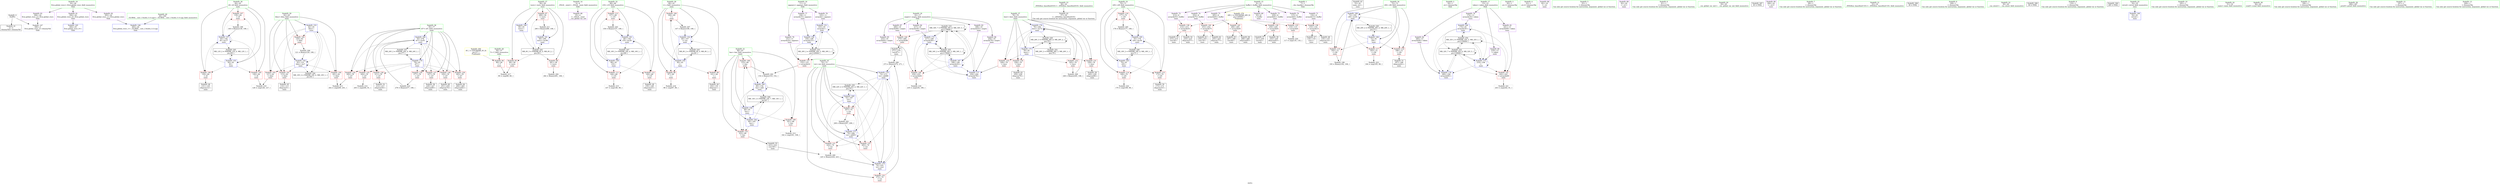 digraph "SVFG" {
	label="SVFG";

	Node0x55fd6af755c0 [shape=record,color=grey,label="{NodeID: 0\nNullPtr}"];
	Node0x55fd6af755c0 -> Node0x55fd6af9a5e0[style=solid];
	Node0x55fd6af755c0 -> Node0x55fd6afa1c40[style=solid];
	Node0x55fd6afa3710 [shape=record,color=blue,label="{NodeID: 180\n76\<--278\ni47\<--inc91\nmain\n}"];
	Node0x55fd6afa3710 -> Node0x55fd6afa0990[style=dashed];
	Node0x55fd6afa3710 -> Node0x55fd6afa0a60[style=dashed];
	Node0x55fd6afa3710 -> Node0x55fd6afa0b30[style=dashed];
	Node0x55fd6afa3710 -> Node0x55fd6afa0c00[style=dashed];
	Node0x55fd6afa3710 -> Node0x55fd6afa0cd0[style=dashed];
	Node0x55fd6afa3710 -> Node0x55fd6afa0da0[style=dashed];
	Node0x55fd6afa3710 -> Node0x55fd6afa0e70[style=dashed];
	Node0x55fd6afa3710 -> Node0x55fd6afa3710[style=dashed];
	Node0x55fd6afa3710 -> Node0x55fd6afb7b30[style=dashed];
	Node0x55fd6af9ac60 [shape=record,color=red,label="{NodeID: 97\n289\<--58\n\<--tests\nmain\n}"];
	Node0x55fd6af9ac60 -> Node0x55fd6afa6820[style=solid];
	Node0x55fd6af7a930 [shape=record,color=green,label="{NodeID: 14\n4\<--6\n_ZStL8__ioinit\<--_ZStL8__ioinit_field_insensitive\nGlob }"];
	Node0x55fd6af7a930 -> Node0x55fd6af9cbf0[style=solid];
	Node0x55fd6af9b7c0 [shape=record,color=red,label="{NodeID: 111\n146\<--68\n\<--i19\nmain\n}"];
	Node0x55fd6af9b7c0 -> Node0x55fd6afa6e20[style=solid];
	Node0x55fd6af760f0 [shape=record,color=green,label="{NodeID: 28\n60\<--61\ni\<--i_field_insensitive\nmain\n}"];
	Node0x55fd6af760f0 -> Node0x55fd6af9ad30[style=solid];
	Node0x55fd6af760f0 -> Node0x55fd6af9ae00[style=solid];
	Node0x55fd6af760f0 -> Node0x55fd6af9aed0[style=solid];
	Node0x55fd6af760f0 -> Node0x55fd6afa1eb0[style=solid];
	Node0x55fd6af760f0 -> Node0x55fd6afa2050[style=solid];
	Node0x55fd6afa63a0 [shape=record,color=grey,label="{NodeID: 208\n273 = Binary(272, 271, )\n}"];
	Node0x55fd6afa63a0 -> Node0x55fd6afa3640[style=solid];
	Node0x55fd6afa0a60 [shape=record,color=red,label="{NodeID: 125\n204\<--76\n\<--i47\nmain\n}"];
	Node0x55fd6afa0a60 -> Node0x55fd6afa6ca0[style=solid];
	Node0x55fd6af9a6b0 [shape=record,color=black,label="{NodeID: 42\n37\<--38\n\<--_ZNSt8ios_base4InitD1Ev\nCan only get source location for instruction, argument, global var or function.}"];
	Node0x55fd6afa78a0 [shape=record,color=grey,label="{NodeID: 222\n170 = cmp(169, 99, )\n}"];
	Node0x55fd6afa15c0 [shape=record,color=red,label="{NodeID: 139\n230\<--229\n\<--arrayidx61\nmain\n}"];
	Node0x55fd6afa15c0 -> Node0x55fd6af9c300[style=solid];
	Node0x55fd6afa15c0 -> Node0x55fd6af9c3d0[style=solid];
	Node0x55fd6af9c230 [shape=record,color=black,label="{NodeID: 56\n228\<--227\nidxprom60\<--\nmain\n}"];
	Node0x55fd6afa2120 [shape=record,color=blue,label="{NodeID: 153\n62\<--81\nblen\<--\nmain\n}"];
	Node0x55fd6afa2120 -> Node0x55fd6af9afa0[style=dashed];
	Node0x55fd6afa2120 -> Node0x55fd6af9b070[style=dashed];
	Node0x55fd6afa2120 -> Node0x55fd6af9b140[style=dashed];
	Node0x55fd6afa2120 -> Node0x55fd6af9b210[style=dashed];
	Node0x55fd6afa2120 -> Node0x55fd6afa21f0[style=dashed];
	Node0x55fd6afa2120 -> Node0x55fd6afb5830[style=dashed];
	Node0x55fd6af9cd90 [shape=record,color=purple,label="{NodeID: 70\n115\<--8\narrayidx6\<--buffer\nmain\n}"];
	Node0x55fd6af9cd90 -> Node0x55fd6afa1280[style=solid];
	Node0x55fd6afb7630 [shape=record,color=black,label="{NodeID: 250\nMR_22V_2 = PHI(MR_22V_4, MR_22V_1, )\npts\{75 \}\n}"];
	Node0x55fd6afb7630 -> Node0x55fd6afa2e20[style=dashed];
	Node0x55fd6afa2c80 [shape=record,color=blue,label="{NodeID: 167\n188\<--190\narrayidx43\<--\nmain\n}"];
	Node0x55fd6afa2c80 -> Node0x55fd6afa1690[style=dashed];
	Node0x55fd6afa2c80 -> Node0x55fd6afa2c80[style=dashed];
	Node0x55fd6afa2c80 -> Node0x55fd6afa3090[style=dashed];
	Node0x55fd6afa2c80 -> Node0x55fd6afa34a0[style=dashed];
	Node0x55fd6afa2c80 -> Node0x55fd6afb1d30[style=dashed];
	Node0x55fd6afa2c80 -> Node0x55fd6afb8f30[style=dashed];
	Node0x55fd6af9d8f0 [shape=record,color=purple,label="{NodeID: 84\n217\<--16\narrayidx58\<--mapto\nmain\n}"];
	Node0x55fd6af9d8f0 -> Node0x55fd6afa3090[style=solid];
	Node0x55fd6af754e0 [shape=record,color=green,label="{NodeID: 1\n7\<--1\n__dso_handle\<--dummyObj\nGlob }"];
	Node0x55fd6afbc250 [shape=record,color=yellow,style=double,label="{NodeID: 264\n4V_1 = ENCHI(MR_4V_0)\npts\{57 \}\nFun[main]}"];
	Node0x55fd6afbc250 -> Node0x55fd6af9e110[style=dashed];
	Node0x55fd6afa37e0 [shape=record,color=blue,label="{NodeID: 181\n58\<--290\ntests\<--inc96\nmain\n}"];
	Node0x55fd6afa37e0 -> Node0x55fd6afb4e30[style=dashed];
	Node0x55fd6af9ad30 [shape=record,color=red,label="{NodeID: 98\n97\<--60\n\<--i\nmain\n}"];
	Node0x55fd6af9ad30 -> Node0x55fd6afa6fa0[style=solid];
	Node0x55fd6af7aa00 [shape=record,color=green,label="{NodeID: 15\n8\<--10\nbuffer\<--buffer_field_insensitive\nGlob }"];
	Node0x55fd6af7aa00 -> Node0x55fd6af9ccc0[style=solid];
	Node0x55fd6af7aa00 -> Node0x55fd6af9cd90[style=solid];
	Node0x55fd6af7aa00 -> Node0x55fd6af9ce60[style=solid];
	Node0x55fd6af7aa00 -> Node0x55fd6af9cf30[style=solid];
	Node0x55fd6af7aa00 -> Node0x55fd6af9d000[style=solid];
	Node0x55fd6af7aa00 -> Node0x55fd6af9d0d0[style=solid];
	Node0x55fd6af7aa00 -> Node0x55fd6af9d1a0[style=solid];
	Node0x55fd6af9b890 [shape=record,color=red,label="{NodeID: 112\n149\<--68\n\<--i19\nmain\n}"];
	Node0x55fd6af9b890 -> Node0x55fd6af9bc80[style=solid];
	Node0x55fd6af7b3b0 [shape=record,color=green,label="{NodeID: 29\n62\<--63\nblen\<--blen_field_insensitive\nmain\n}"];
	Node0x55fd6af7b3b0 -> Node0x55fd6af9afa0[style=solid];
	Node0x55fd6af7b3b0 -> Node0x55fd6af9b070[style=solid];
	Node0x55fd6af7b3b0 -> Node0x55fd6af9b140[style=solid];
	Node0x55fd6af7b3b0 -> Node0x55fd6af9b210[style=solid];
	Node0x55fd6af7b3b0 -> Node0x55fd6afa2120[style=solid];
	Node0x55fd6af7b3b0 -> Node0x55fd6afa21f0[style=solid];
	Node0x55fd6afa6520 [shape=record,color=grey,label="{NodeID: 209\n246 = Binary(245, 108, )\n}"];
	Node0x55fd6afa6520 -> Node0x55fd6afa33d0[style=solid];
	Node0x55fd6afa0b30 [shape=record,color=red,label="{NodeID: 126\n211\<--76\n\<--i47\nmain\n}"];
	Node0x55fd6afa0b30 -> Node0x55fd6af9bef0[style=solid];
	Node0x55fd6af9a780 [shape=record,color=black,label="{NodeID: 43\n53\<--81\nmain_ret\<--\nmain\n}"];
	Node0x55fd6afa7a20 [shape=record,color=grey,label="{NodeID: 223\n184 = cmp(183, 99, )\n}"];
	Node0x55fd6afa1690 [shape=record,color=red,label="{NodeID: 140\n234\<--233\n\<--arrayidx64\nmain\n}"];
	Node0x55fd6afa1690 -> Node0x55fd6afa72a0[style=solid];
	Node0x55fd6af9c300 [shape=record,color=black,label="{NodeID: 57\n231\<--230\nconv62\<--\nmain\n}"];
	Node0x55fd6afa21f0 [shape=record,color=blue,label="{NodeID: 154\n62\<--121\nblen\<--inc7\nmain\n}"];
	Node0x55fd6afa21f0 -> Node0x55fd6af9afa0[style=dashed];
	Node0x55fd6afa21f0 -> Node0x55fd6af9b070[style=dashed];
	Node0x55fd6afa21f0 -> Node0x55fd6af9b140[style=dashed];
	Node0x55fd6afa21f0 -> Node0x55fd6af9b210[style=dashed];
	Node0x55fd6afa21f0 -> Node0x55fd6afa21f0[style=dashed];
	Node0x55fd6afa21f0 -> Node0x55fd6afb5830[style=dashed];
	Node0x55fd6af9ce60 [shape=record,color=purple,label="{NodeID: 71\n132\<--8\narrayidx13\<--buffer\nmain\n}"];
	Node0x55fd6af9ce60 -> Node0x55fd6afa1350[style=solid];
	Node0x55fd6afb7b30 [shape=record,color=black,label="{NodeID: 251\nMR_24V_2 = PHI(MR_24V_4, MR_24V_1, )\npts\{77 \}\n}"];
	Node0x55fd6afb7b30 -> Node0x55fd6afa2ef0[style=dashed];
	Node0x55fd6afa2d50 [shape=record,color=blue,label="{NodeID: 168\n72\<--193\ni38\<--inc45\nmain\n}"];
	Node0x55fd6afa2d50 -> Node0x55fd6afa03e0[style=dashed];
	Node0x55fd6afa2d50 -> Node0x55fd6afa04b0[style=dashed];
	Node0x55fd6afa2d50 -> Node0x55fd6afa0580[style=dashed];
	Node0x55fd6afa2d50 -> Node0x55fd6afa2d50[style=dashed];
	Node0x55fd6afa2d50 -> Node0x55fd6afb7130[style=dashed];
	Node0x55fd6af9d9c0 [shape=record,color=purple,label="{NodeID: 85\n233\<--16\narrayidx64\<--mapto\nmain\n}"];
	Node0x55fd6af9d9c0 -> Node0x55fd6afa1690[style=solid];
	Node0x55fd6af79540 [shape=record,color=green,label="{NodeID: 2\n18\<--1\n.str\<--dummyObj\nGlob }"];
	Node0x55fd6af9ae00 [shape=record,color=red,label="{NodeID: 99\n101\<--60\n\<--i\nmain\n}"];
	Node0x55fd6af9ae00 -> Node0x55fd6af9a850[style=solid];
	Node0x55fd6af7aad0 [shape=record,color=green,label="{NodeID: 16\n11\<--12\nappears\<--appears_field_insensitive\nGlob }"];
	Node0x55fd6af7aad0 -> Node0x55fd6af9d270[style=solid];
	Node0x55fd6af7aad0 -> Node0x55fd6af9d340[style=solid];
	Node0x55fd6af7aad0 -> Node0x55fd6af9d410[style=solid];
	Node0x55fd6af9b960 [shape=record,color=red,label="{NodeID: 113\n157\<--68\n\<--i19\nmain\n}"];
	Node0x55fd6af9b960 -> Node0x55fd6af9ee40[style=solid];
	Node0x55fd6af7b440 [shape=record,color=green,label="{NodeID: 30\n64\<--65\ni8\<--i8_field_insensitive\nmain\n}"];
	Node0x55fd6af7b440 -> Node0x55fd6af9b2e0[style=solid];
	Node0x55fd6af7b440 -> Node0x55fd6af9b3b0[style=solid];
	Node0x55fd6af7b440 -> Node0x55fd6af9b480[style=solid];
	Node0x55fd6af7b440 -> Node0x55fd6afa22c0[style=solid];
	Node0x55fd6af7b440 -> Node0x55fd6afa2460[style=solid];
	Node0x55fd6afa66a0 [shape=record,color=grey,label="{NodeID: 210\n278 = Binary(277, 108, )\n}"];
	Node0x55fd6afa66a0 -> Node0x55fd6afa3710[style=solid];
	Node0x55fd6afa0c00 [shape=record,color=red,label="{NodeID: 127\n227\<--76\n\<--i47\nmain\n}"];
	Node0x55fd6afa0c00 -> Node0x55fd6af9c230[style=solid];
	Node0x55fd6af9a850 [shape=record,color=black,label="{NodeID: 44\n102\<--101\nidxprom\<--\nmain\n}"];
	Node0x55fd6afa1760 [shape=record,color=red,label="{NodeID: 141\n242\<--241\n\<--arrayidx69\nmain\n}"];
	Node0x55fd6afa1760 -> Node0x55fd6afa7720[style=solid];
	Node0x55fd6af9c3d0 [shape=record,color=black,label="{NodeID: 58\n232\<--230\nidxprom63\<--\nmain\n}"];
	Node0x55fd6afa22c0 [shape=record,color=blue,label="{NodeID: 155\n64\<--81\ni8\<--\nmain\n}"];
	Node0x55fd6afa22c0 -> Node0x55fd6af9b2e0[style=dashed];
	Node0x55fd6afa22c0 -> Node0x55fd6af9b3b0[style=dashed];
	Node0x55fd6afa22c0 -> Node0x55fd6af9b480[style=dashed];
	Node0x55fd6afa22c0 -> Node0x55fd6afa2460[style=dashed];
	Node0x55fd6afa22c0 -> Node0x55fd6afb5d30[style=dashed];
	Node0x55fd6af9cf30 [shape=record,color=purple,label="{NodeID: 72\n213\<--8\narrayidx55\<--buffer\nmain\n}"];
	Node0x55fd6af9cf30 -> Node0x55fd6afa14f0[style=solid];
	Node0x55fd6afb8030 [shape=record,color=black,label="{NodeID: 252\nMR_26V_2 = PHI(MR_26V_3, MR_26V_1, )\npts\{79 \}\n}"];
	Node0x55fd6afb8030 -> Node0x55fd6afb0430[style=dashed];
	Node0x55fd6afa2e20 [shape=record,color=blue,label="{NodeID: 169\n74\<--197\ntot\<--\nmain\n}"];
	Node0x55fd6afa2e20 -> Node0x55fd6afa0650[style=dashed];
	Node0x55fd6afa2e20 -> Node0x55fd6afa0720[style=dashed];
	Node0x55fd6afa2e20 -> Node0x55fd6afa08c0[style=dashed];
	Node0x55fd6afa2e20 -> Node0x55fd6afa2fc0[style=dashed];
	Node0x55fd6afa2e20 -> Node0x55fd6afa3230[style=dashed];
	Node0x55fd6afa2e20 -> Node0x55fd6afb7630[style=dashed];
	Node0x55fd6af9da90 [shape=record,color=purple,label="{NodeID: 86\n256\<--16\narrayidx78\<--mapto\nmain\n}"];
	Node0x55fd6af9da90 -> Node0x55fd6afa34a0[style=solid];
	Node0x55fd6af7a810 [shape=record,color=green,label="{NodeID: 3\n20\<--1\n.str.1\<--dummyObj\nGlob }"];
	Node0x55fd6af9aed0 [shape=record,color=red,label="{NodeID: 100\n106\<--60\n\<--i\nmain\n}"];
	Node0x55fd6af9aed0 -> Node0x55fd6afa6220[style=solid];
	Node0x55fd6af75760 [shape=record,color=green,label="{NodeID: 17\n13\<--15\ntaken\<--taken_field_insensitive\nGlob }"];
	Node0x55fd6af75760 -> Node0x55fd6af9d4e0[style=solid];
	Node0x55fd6af75760 -> Node0x55fd6af9d5b0[style=solid];
	Node0x55fd6af75760 -> Node0x55fd6af9d680[style=solid];
	Node0x55fd6af75760 -> Node0x55fd6af9d750[style=solid];
	Node0x55fd6af9ba30 [shape=record,color=red,label="{NodeID: 114\n169\<--70\n\<--i29\nmain\n}"];
	Node0x55fd6af9ba30 -> Node0x55fd6afa78a0[style=solid];
	Node0x55fd6af7b510 [shape=record,color=green,label="{NodeID: 31\n66\<--67\nbas\<--bas_field_insensitive\nmain\n}"];
	Node0x55fd6af7b510 -> Node0x55fd6af9b550[style=solid];
	Node0x55fd6af7b510 -> Node0x55fd6af9b620[style=solid];
	Node0x55fd6af7b510 -> Node0x55fd6af9b6f0[style=solid];
	Node0x55fd6af7b510 -> Node0x55fd6afa2530[style=solid];
	Node0x55fd6af7b510 -> Node0x55fd6afa26d0[style=solid];
	Node0x55fd6af7b510 -> Node0x55fd6afa2870[style=solid];
	Node0x55fd6afa6820 [shape=record,color=grey,label="{NodeID: 211\n290 = Binary(289, 108, )\n}"];
	Node0x55fd6afa6820 -> Node0x55fd6afa37e0[style=solid];
	Node0x55fd6afa0cd0 [shape=record,color=red,label="{NodeID: 128\n250\<--76\n\<--i47\nmain\n}"];
	Node0x55fd6afa0cd0 -> Node0x55fd6af9c570[style=solid];
	Node0x55fd6af9a920 [shape=record,color=black,label="{NodeID: 45\n114\<--113\nidxprom5\<--\nmain\n}"];
	Node0x55fd6afa1830 [shape=record,color=red,label="{NodeID: 142\n253\<--252\n\<--arrayidx75\nmain\n}"];
	Node0x55fd6afa1830 -> Node0x55fd6af9c640[style=solid];
	Node0x55fd6afa1830 -> Node0x55fd6af9c710[style=solid];
	Node0x55fd6af9c4a0 [shape=record,color=black,label="{NodeID: 59\n240\<--239\nidxprom68\<--\nmain\n}"];
	Node0x55fd6afa2390 [shape=record,color=blue,label="{NodeID: 156\n136\<--108\narrayidx15\<--\nmain\n}"];
	Node0x55fd6afa2390 -> Node0x55fd6afa1420[style=dashed];
	Node0x55fd6afa2390 -> Node0x55fd6afa2390[style=dashed];
	Node0x55fd6afa2390 -> Node0x55fd6afb8530[style=dashed];
	Node0x55fd6af9d000 [shape=record,color=purple,label="{NodeID: 73\n229\<--8\narrayidx61\<--buffer\nmain\n}"];
	Node0x55fd6af9d000 -> Node0x55fd6afa15c0[style=solid];
	Node0x55fd6afb8530 [shape=record,color=black,label="{NodeID: 253\nMR_30V_2 = PHI(MR_30V_5, MR_30V_1, )\npts\{120000 \}\n}"];
	Node0x55fd6afb8530 -> Node0x55fd6afa1420[style=dashed];
	Node0x55fd6afb8530 -> Node0x55fd6afa1f80[style=dashed];
	Node0x55fd6afb8530 -> Node0x55fd6afa2390[style=dashed];
	Node0x55fd6afb8530 -> Node0x55fd6afb8530[style=dashed];
	Node0x55fd6afa2ef0 [shape=record,color=blue,label="{NodeID: 170\n76\<--81\ni47\<--\nmain\n}"];
	Node0x55fd6afa2ef0 -> Node0x55fd6afa0990[style=dashed];
	Node0x55fd6afa2ef0 -> Node0x55fd6afa0a60[style=dashed];
	Node0x55fd6afa2ef0 -> Node0x55fd6afa0b30[style=dashed];
	Node0x55fd6afa2ef0 -> Node0x55fd6afa0c00[style=dashed];
	Node0x55fd6afa2ef0 -> Node0x55fd6afa0cd0[style=dashed];
	Node0x55fd6afa2ef0 -> Node0x55fd6afa0da0[style=dashed];
	Node0x55fd6afa2ef0 -> Node0x55fd6afa0e70[style=dashed];
	Node0x55fd6afa2ef0 -> Node0x55fd6afa3710[style=dashed];
	Node0x55fd6afa2ef0 -> Node0x55fd6afb7b30[style=dashed];
	Node0x55fd6af9db60 [shape=record,color=purple,label="{NodeID: 87\n269\<--16\narrayidx86\<--mapto\nmain\n}"];
	Node0x55fd6af9db60 -> Node0x55fd6afa19d0[style=solid];
	Node0x55fd6af7a2b0 [shape=record,color=green,label="{NodeID: 4\n22\<--1\n.str.2\<--dummyObj\nGlob }"];
	Node0x55fd6af9afa0 [shape=record,color=red,label="{NodeID: 101\n113\<--62\n\<--blen\nmain\n}"];
	Node0x55fd6af9afa0 -> Node0x55fd6af9a920[style=solid];
	Node0x55fd6af75830 [shape=record,color=green,label="{NodeID: 18\n16\<--17\nmapto\<--mapto_field_insensitive\nGlob }"];
	Node0x55fd6af75830 -> Node0x55fd6af9d820[style=solid];
	Node0x55fd6af75830 -> Node0x55fd6af9d8f0[style=solid];
	Node0x55fd6af75830 -> Node0x55fd6af9d9c0[style=solid];
	Node0x55fd6af75830 -> Node0x55fd6af9da90[style=solid];
	Node0x55fd6af75830 -> Node0x55fd6af9db60[style=solid];
	Node0x55fd6af9e6c0 [shape=record,color=grey,label="{NodeID: 198\n193 = Binary(192, 108, )\n}"];
	Node0x55fd6af9e6c0 -> Node0x55fd6afa2d50[style=solid];
	Node0x55fd6af9bb00 [shape=record,color=red,label="{NodeID: 115\n172\<--70\n\<--i29\nmain\n}"];
	Node0x55fd6af9bb00 -> Node0x55fd6af9bd50[style=solid];
	Node0x55fd6af7b5e0 [shape=record,color=green,label="{NodeID: 32\n68\<--69\ni19\<--i19_field_insensitive\nmain\n}"];
	Node0x55fd6af7b5e0 -> Node0x55fd6af9b7c0[style=solid];
	Node0x55fd6af7b5e0 -> Node0x55fd6af9b890[style=solid];
	Node0x55fd6af7b5e0 -> Node0x55fd6af9b960[style=solid];
	Node0x55fd6af7b5e0 -> Node0x55fd6afa2600[style=solid];
	Node0x55fd6af7b5e0 -> Node0x55fd6afa27a0[style=solid];
	Node0x55fd6afa69a0 [shape=record,color=grey,label="{NodeID: 212\n162 = cmp(161, 108, )\n}"];
	Node0x55fd6afa0da0 [shape=record,color=red,label="{NodeID: 129\n263\<--76\n\<--i47\nmain\n}"];
	Node0x55fd6afa0da0 -> Node0x55fd6af9c8b0[style=solid];
	Node0x55fd6af9a9f0 [shape=record,color=black,label="{NodeID: 46\n131\<--130\nidxprom12\<--\nmain\n}"];
	Node0x55fd6afa1900 [shape=record,color=red,label="{NodeID: 143\n266\<--265\n\<--arrayidx83\nmain\n}"];
	Node0x55fd6afa1900 -> Node0x55fd6af9c980[style=solid];
	Node0x55fd6afa1900 -> Node0x55fd6af9ca50[style=solid];
	Node0x55fd6af9c570 [shape=record,color=black,label="{NodeID: 60\n251\<--250\nidxprom74\<--\nmain\n}"];
	Node0x55fd6afa2460 [shape=record,color=blue,label="{NodeID: 157\n64\<--140\ni8\<--inc17\nmain\n}"];
	Node0x55fd6afa2460 -> Node0x55fd6af9b2e0[style=dashed];
	Node0x55fd6afa2460 -> Node0x55fd6af9b3b0[style=dashed];
	Node0x55fd6afa2460 -> Node0x55fd6af9b480[style=dashed];
	Node0x55fd6afa2460 -> Node0x55fd6afa2460[style=dashed];
	Node0x55fd6afa2460 -> Node0x55fd6afb5d30[style=dashed];
	Node0x55fd6af9d0d0 [shape=record,color=purple,label="{NodeID: 74\n252\<--8\narrayidx75\<--buffer\nmain\n}"];
	Node0x55fd6af9d0d0 -> Node0x55fd6afa1830[style=solid];
	Node0x55fd6afb8a30 [shape=record,color=black,label="{NodeID: 254\nMR_32V_2 = PHI(MR_32V_5, MR_32V_1, )\npts\{150000 \}\n}"];
	Node0x55fd6afb8a30 -> Node0x55fd6afa1760[style=dashed];
	Node0x55fd6afb8a30 -> Node0x55fd6afa2a10[style=dashed];
	Node0x55fd6afb8a30 -> Node0x55fd6afa3160[style=dashed];
	Node0x55fd6afb8a30 -> Node0x55fd6afa3570[style=dashed];
	Node0x55fd6afb8a30 -> Node0x55fd6afb1830[style=dashed];
	Node0x55fd6afb8a30 -> Node0x55fd6afb8a30[style=dashed];
	Node0x55fd6afa2fc0 [shape=record,color=blue,label="{NodeID: 171\n74\<--208\ntot\<--add53\nmain\n}"];
	Node0x55fd6afa2fc0 -> Node0x55fd6afa0650[style=dashed];
	Node0x55fd6afa2fc0 -> Node0x55fd6afa0720[style=dashed];
	Node0x55fd6afa2fc0 -> Node0x55fd6afa08c0[style=dashed];
	Node0x55fd6afa2fc0 -> Node0x55fd6afa2fc0[style=dashed];
	Node0x55fd6afa2fc0 -> Node0x55fd6afa3230[style=dashed];
	Node0x55fd6afa2fc0 -> Node0x55fd6afb7630[style=dashed];
	Node0x55fd6af9dc30 [shape=record,color=purple,label="{NodeID: 88\n82\<--18\n\<--.str\nmain\n}"];
	Node0x55fd6af7a400 [shape=record,color=green,label="{NodeID: 5\n25\<--1\n\<--dummyObj\nCan only get source location for instruction, argument, global var or function.}"];
	Node0x55fd6af9b070 [shape=record,color=red,label="{NodeID: 102\n120\<--62\n\<--blen\nmain\n}"];
	Node0x55fd6af9b070 -> Node0x55fd6afa60a0[style=solid];
	Node0x55fd6af75900 [shape=record,color=green,label="{NodeID: 19\n24\<--28\nllvm.global_ctors\<--llvm.global_ctors_field_insensitive\nGlob }"];
	Node0x55fd6af75900 -> Node0x55fd6af9dea0[style=solid];
	Node0x55fd6af75900 -> Node0x55fd6af9df70[style=solid];
	Node0x55fd6af75900 -> Node0x55fd6af9e040[style=solid];
	Node0x55fd6af9e840 [shape=record,color=grey,label="{NodeID: 199\n140 = Binary(139, 108, )\n}"];
	Node0x55fd6af9e840 -> Node0x55fd6afa2460[style=solid];
	Node0x55fd6afa0310 [shape=record,color=red,label="{NodeID: 116\n177\<--70\n\<--i29\nmain\n}"];
	Node0x55fd6afa0310 -> Node0x55fd6af9f140[style=solid];
	Node0x55fd6af7b6b0 [shape=record,color=green,label="{NodeID: 33\n70\<--71\ni29\<--i29_field_insensitive\nmain\n}"];
	Node0x55fd6af7b6b0 -> Node0x55fd6af9ba30[style=solid];
	Node0x55fd6af7b6b0 -> Node0x55fd6af9bb00[style=solid];
	Node0x55fd6af7b6b0 -> Node0x55fd6afa0310[style=solid];
	Node0x55fd6af7b6b0 -> Node0x55fd6afa2940[style=solid];
	Node0x55fd6af7b6b0 -> Node0x55fd6afa2ae0[style=solid];
	Node0x55fd6afa6b20 [shape=record,color=grey,label="{NodeID: 213\n202 = cmp(200, 201, )\n}"];
	Node0x55fd6afa0e70 [shape=record,color=red,label="{NodeID: 130\n277\<--76\n\<--i47\nmain\n}"];
	Node0x55fd6afa0e70 -> Node0x55fd6afa66a0[style=solid];
	Node0x55fd6af9aac0 [shape=record,color=black,label="{NodeID: 47\n134\<--133\nconv\<--\nmain\n}"];
	Node0x55fd6afa19d0 [shape=record,color=red,label="{NodeID: 144\n270\<--269\n\<--arrayidx86\nmain\n}"];
	Node0x55fd6afa19d0 -> Node0x55fd6af9cb20[style=solid];
	Node0x55fd6af9c640 [shape=record,color=black,label="{NodeID: 61\n254\<--253\nconv76\<--\nmain\n}"];
	Node0x55fd6afa2530 [shape=record,color=blue,label="{NodeID: 158\n66\<--81\nbas\<--\nmain\n}"];
	Node0x55fd6afa2530 -> Node0x55fd6af9b550[style=dashed];
	Node0x55fd6afa2530 -> Node0x55fd6af9b620[style=dashed];
	Node0x55fd6afa2530 -> Node0x55fd6af9b6f0[style=dashed];
	Node0x55fd6afa2530 -> Node0x55fd6afa26d0[style=dashed];
	Node0x55fd6afa2530 -> Node0x55fd6afa2870[style=dashed];
	Node0x55fd6afa2530 -> Node0x55fd6afb6230[style=dashed];
	Node0x55fd6af9d1a0 [shape=record,color=purple,label="{NodeID: 75\n265\<--8\narrayidx83\<--buffer\nmain\n}"];
	Node0x55fd6af9d1a0 -> Node0x55fd6afa1900[style=solid];
	Node0x55fd6afb8f30 [shape=record,color=black,label="{NodeID: 255\nMR_34V_2 = PHI(MR_34V_5, MR_34V_1, )\npts\{170000 \}\n}"];
	Node0x55fd6afb8f30 -> Node0x55fd6afa1690[style=dashed];
	Node0x55fd6afb8f30 -> Node0x55fd6afa2c80[style=dashed];
	Node0x55fd6afb8f30 -> Node0x55fd6afa3090[style=dashed];
	Node0x55fd6afb8f30 -> Node0x55fd6afa34a0[style=dashed];
	Node0x55fd6afb8f30 -> Node0x55fd6afb1d30[style=dashed];
	Node0x55fd6afb8f30 -> Node0x55fd6afb8f30[style=dashed];
	Node0x55fd6afa3090 [shape=record,color=blue,label="{NodeID: 172\n217\<--108\narrayidx58\<--\nmain\n}"];
	Node0x55fd6afa3090 -> Node0x55fd6afa1690[style=dashed];
	Node0x55fd6afa3090 -> Node0x55fd6afa3090[style=dashed];
	Node0x55fd6afa3090 -> Node0x55fd6afa34a0[style=dashed];
	Node0x55fd6afa3090 -> Node0x55fd6afb1d30[style=dashed];
	Node0x55fd6afa3090 -> Node0x55fd6afb8f30[style=dashed];
	Node0x55fd6af9dd00 [shape=record,color=purple,label="{NodeID: 89\n92\<--20\n\<--.str.1\nmain\n}"];
	Node0x55fd6af7a490 [shape=record,color=green,label="{NodeID: 6\n81\<--1\n\<--dummyObj\nCan only get source location for instruction, argument, global var or function.}"];
	Node0x55fd6af9b140 [shape=record,color=red,label="{NodeID: 103\n127\<--62\n\<--blen\nmain\n}"];
	Node0x55fd6af9b140 -> Node0x55fd6afa7420[style=solid];
	Node0x55fd6af759d0 [shape=record,color=green,label="{NodeID: 20\n29\<--30\n__cxx_global_var_init\<--__cxx_global_var_init_field_insensitive\n}"];
	Node0x55fd6af9e9c0 [shape=record,color=grey,label="{NodeID: 200\n225 = Binary(224, 223, )\n}"];
	Node0x55fd6af9e9c0 -> Node0x55fd6afa3230[style=solid];
	Node0x55fd6afa03e0 [shape=record,color=red,label="{NodeID: 117\n183\<--72\n\<--i38\nmain\n}"];
	Node0x55fd6afa03e0 -> Node0x55fd6afa7a20[style=solid];
	Node0x55fd6af9a070 [shape=record,color=green,label="{NodeID: 34\n72\<--73\ni38\<--i38_field_insensitive\nmain\n}"];
	Node0x55fd6af9a070 -> Node0x55fd6afa03e0[style=solid];
	Node0x55fd6af9a070 -> Node0x55fd6afa04b0[style=solid];
	Node0x55fd6af9a070 -> Node0x55fd6afa0580[style=solid];
	Node0x55fd6af9a070 -> Node0x55fd6afa2bb0[style=solid];
	Node0x55fd6af9a070 -> Node0x55fd6afa2d50[style=solid];
	Node0x55fd6ad177b0 [shape=record,color=black,label="{NodeID: 297\n83 = PHI()\n}"];
	Node0x55fd6afa6ca0 [shape=record,color=grey,label="{NodeID: 214\n205 = cmp(204, 81, )\n}"];
	Node0x55fd6afa0f40 [shape=record,color=red,label="{NodeID: 131\n239\<--78\n\<--best\nmain\n}"];
	Node0x55fd6afa0f40 -> Node0x55fd6af9c4a0[style=solid];
	Node0x55fd6af9bbb0 [shape=record,color=black,label="{NodeID: 48\n135\<--133\nidxprom14\<--\nmain\n}"];
	Node0x55fd6afb0430 [shape=record,color=black,label="{NodeID: 228\nMR_26V_3 = PHI(MR_26V_8, MR_26V_2, )\npts\{79 \}\n}"];
	Node0x55fd6afb0430 -> Node0x55fd6afa3300[style=dashed];
	Node0x55fd6afb0430 -> Node0x55fd6afb0430[style=dashed];
	Node0x55fd6afb0430 -> Node0x55fd6afb8030[style=dashed];
	Node0x55fd6afa1aa0 [shape=record,color=blue,label="{NodeID: 145\n304\<--25\nllvm.global_ctors_0\<--\nGlob }"];
	Node0x55fd6af9c710 [shape=record,color=black,label="{NodeID: 62\n255\<--253\nidxprom77\<--\nmain\n}"];
	Node0x55fd6afb4e30 [shape=record,color=black,label="{NodeID: 242\nMR_6V_3 = PHI(MR_6V_4, MR_6V_2, )\npts\{59 \}\n}"];
	Node0x55fd6afb4e30 -> Node0x55fd6af9e1e0[style=dashed];
	Node0x55fd6afb4e30 -> Node0x55fd6af9ab90[style=dashed];
	Node0x55fd6afb4e30 -> Node0x55fd6af9ac60[style=dashed];
	Node0x55fd6afb4e30 -> Node0x55fd6afa37e0[style=dashed];
	Node0x55fd6afa2600 [shape=record,color=blue,label="{NodeID: 159\n68\<--81\ni19\<--\nmain\n}"];
	Node0x55fd6afa2600 -> Node0x55fd6af9b7c0[style=dashed];
	Node0x55fd6afa2600 -> Node0x55fd6af9b890[style=dashed];
	Node0x55fd6afa2600 -> Node0x55fd6af9b960[style=dashed];
	Node0x55fd6afa2600 -> Node0x55fd6afa27a0[style=dashed];
	Node0x55fd6afa2600 -> Node0x55fd6afb6730[style=dashed];
	Node0x55fd6af9d270 [shape=record,color=purple,label="{NodeID: 76\n103\<--11\narrayidx\<--appears\nmain\n}"];
	Node0x55fd6af9d270 -> Node0x55fd6afa1f80[style=solid];
	Node0x55fd6afa3160 [shape=record,color=blue,label="{NodeID: 173\n219\<--108\n\<--\nmain\n}"];
	Node0x55fd6afa3160 -> Node0x55fd6afa1760[style=dashed];
	Node0x55fd6afa3160 -> Node0x55fd6afa3160[style=dashed];
	Node0x55fd6afa3160 -> Node0x55fd6afa3570[style=dashed];
	Node0x55fd6afa3160 -> Node0x55fd6afb1830[style=dashed];
	Node0x55fd6afa3160 -> Node0x55fd6afb8a30[style=dashed];
	Node0x55fd6af9ddd0 [shape=record,color=purple,label="{NodeID: 90\n284\<--22\n\<--.str.2\nmain\n}"];
	Node0x55fd6af7a0a0 [shape=record,color=green,label="{NodeID: 7\n99\<--1\n\<--dummyObj\nCan only get source location for instruction, argument, global var or function.}"];
	Node0x55fd6af9b210 [shape=record,color=red,label="{NodeID: 104\n201\<--62\n\<--blen\nmain\n}"];
	Node0x55fd6af9b210 -> Node0x55fd6afa6b20[style=solid];
	Node0x55fd6af79670 [shape=record,color=green,label="{NodeID: 21\n33\<--34\n_ZNSt8ios_base4InitC1Ev\<--_ZNSt8ios_base4InitC1Ev_field_insensitive\n}"];
	Node0x55fd6af9eb40 [shape=record,color=grey,label="{NodeID: 201\n208 = Binary(207, 209, )\n}"];
	Node0x55fd6af9eb40 -> Node0x55fd6afa2fc0[style=solid];
	Node0x55fd6afa04b0 [shape=record,color=red,label="{NodeID: 118\n186\<--72\n\<--i38\nmain\n}"];
	Node0x55fd6afa04b0 -> Node0x55fd6af9be20[style=solid];
	Node0x55fd6af9a100 [shape=record,color=green,label="{NodeID: 35\n74\<--75\ntot\<--tot_field_insensitive\nmain\n}"];
	Node0x55fd6af9a100 -> Node0x55fd6afa0650[style=solid];
	Node0x55fd6af9a100 -> Node0x55fd6afa0720[style=solid];
	Node0x55fd6af9a100 -> Node0x55fd6afa07f0[style=solid];
	Node0x55fd6af9a100 -> Node0x55fd6afa08c0[style=solid];
	Node0x55fd6af9a100 -> Node0x55fd6afa2e20[style=solid];
	Node0x55fd6af9a100 -> Node0x55fd6afa2fc0[style=solid];
	Node0x55fd6af9a100 -> Node0x55fd6afa3230[style=solid];
	Node0x55fd6af9a100 -> Node0x55fd6afa3640[style=solid];
	Node0x55fd6afcb1e0 [shape=record,color=black,label="{NodeID: 298\n36 = PHI()\n}"];
	Node0x55fd6afa6e20 [shape=record,color=grey,label="{NodeID: 215\n147 = cmp(146, 99, )\n}"];
	Node0x55fd6afa1010 [shape=record,color=red,label="{NodeID: 132\n245\<--78\n\<--best\nmain\n}"];
	Node0x55fd6afa1010 -> Node0x55fd6afa6520[style=solid];
	Node0x55fd6af9bc80 [shape=record,color=black,label="{NodeID: 49\n150\<--149\nidxprom23\<--\nmain\n}"];
	Node0x55fd6afa1b70 [shape=record,color=blue,label="{NodeID: 146\n305\<--26\nllvm.global_ctors_1\<--_GLOBAL__sub_I_Onufry_0_0.cpp\nGlob }"];
	Node0x55fd6af9c7e0 [shape=record,color=black,label="{NodeID: 63\n259\<--258\nidxprom79\<--\nmain\n}"];
	Node0x55fd6afb5330 [shape=record,color=black,label="{NodeID: 243\nMR_8V_2 = PHI(MR_8V_4, MR_8V_1, )\npts\{61 \}\n}"];
	Node0x55fd6afb5330 -> Node0x55fd6afa1eb0[style=dashed];
	Node0x55fd6afa26d0 [shape=record,color=blue,label="{NodeID: 160\n66\<--154\nbas\<--add\nmain\n}"];
	Node0x55fd6afa26d0 -> Node0x55fd6af9b550[style=dashed];
	Node0x55fd6afa26d0 -> Node0x55fd6af9b620[style=dashed];
	Node0x55fd6afa26d0 -> Node0x55fd6af9b6f0[style=dashed];
	Node0x55fd6afa26d0 -> Node0x55fd6afa26d0[style=dashed];
	Node0x55fd6afa26d0 -> Node0x55fd6afa2870[style=dashed];
	Node0x55fd6afa26d0 -> Node0x55fd6afb6230[style=dashed];
	Node0x55fd6af9d340 [shape=record,color=purple,label="{NodeID: 77\n136\<--11\narrayidx15\<--appears\nmain\n}"];
	Node0x55fd6af9d340 -> Node0x55fd6afa2390[style=solid];
	Node0x55fd6afa3230 [shape=record,color=blue,label="{NodeID: 174\n74\<--225\ntot\<--mul\nmain\n}"];
	Node0x55fd6afa3230 -> Node0x55fd6afa07f0[style=dashed];
	Node0x55fd6afa3230 -> Node0x55fd6afa3640[style=dashed];
	Node0x55fd6af9dea0 [shape=record,color=purple,label="{NodeID: 91\n304\<--24\nllvm.global_ctors_0\<--llvm.global_ctors\nGlob }"];
	Node0x55fd6af9dea0 -> Node0x55fd6afa1aa0[style=solid];
	Node0x55fd6af7a130 [shape=record,color=green,label="{NodeID: 8\n108\<--1\n\<--dummyObj\nCan only get source location for instruction, argument, global var or function.}"];
	Node0x55fd6af9b2e0 [shape=record,color=red,label="{NodeID: 105\n126\<--64\n\<--i8\nmain\n}"];
	Node0x55fd6af9b2e0 -> Node0x55fd6afa7420[style=solid];
	Node0x55fd6af79740 [shape=record,color=green,label="{NodeID: 22\n39\<--40\n__cxa_atexit\<--__cxa_atexit_field_insensitive\n}"];
	Node0x55fd6af9ecc0 [shape=record,color=grey,label="{NodeID: 202\n154 = Binary(153, 152, )\n}"];
	Node0x55fd6af9ecc0 -> Node0x55fd6afa26d0[style=solid];
	Node0x55fd6afa0580 [shape=record,color=red,label="{NodeID: 119\n192\<--72\n\<--i38\nmain\n}"];
	Node0x55fd6afa0580 -> Node0x55fd6af9e6c0[style=solid];
	Node0x55fd6af9a1d0 [shape=record,color=green,label="{NodeID: 36\n76\<--77\ni47\<--i47_field_insensitive\nmain\n}"];
	Node0x55fd6af9a1d0 -> Node0x55fd6afa0990[style=solid];
	Node0x55fd6af9a1d0 -> Node0x55fd6afa0a60[style=solid];
	Node0x55fd6af9a1d0 -> Node0x55fd6afa0b30[style=solid];
	Node0x55fd6af9a1d0 -> Node0x55fd6afa0c00[style=solid];
	Node0x55fd6af9a1d0 -> Node0x55fd6afa0cd0[style=solid];
	Node0x55fd6af9a1d0 -> Node0x55fd6afa0da0[style=solid];
	Node0x55fd6af9a1d0 -> Node0x55fd6afa0e70[style=solid];
	Node0x55fd6af9a1d0 -> Node0x55fd6afa2ef0[style=solid];
	Node0x55fd6af9a1d0 -> Node0x55fd6afa3710[style=solid];
	Node0x55fd6afcb2e0 [shape=record,color=black,label="{NodeID: 299\n94 = PHI()\n}"];
	Node0x55fd6afa6fa0 [shape=record,color=grey,label="{NodeID: 216\n98 = cmp(97, 99, )\n}"];
	Node0x55fd6afa10e0 [shape=record,color=red,label="{NodeID: 133\n249\<--78\n\<--best\nmain\n}"];
	Node0x55fd6afa10e0 -> Node0x55fd6afa34a0[style=solid];
	Node0x55fd6af9bd50 [shape=record,color=black,label="{NodeID: 50\n173\<--172\nidxprom33\<--\nmain\n}"];
	Node0x55fd6afa1c40 [shape=record,color=blue, style = dotted,label="{NodeID: 147\n306\<--3\nllvm.global_ctors_2\<--dummyVal\nGlob }"];
	Node0x55fd6af9c8b0 [shape=record,color=black,label="{NodeID: 64\n264\<--263\nidxprom82\<--\nmain\n}"];
	Node0x55fd6afb5830 [shape=record,color=black,label="{NodeID: 244\nMR_10V_2 = PHI(MR_10V_4, MR_10V_1, )\npts\{63 \}\n}"];
	Node0x55fd6afb5830 -> Node0x55fd6afa2120[style=dashed];
	Node0x55fd6afa27a0 [shape=record,color=blue,label="{NodeID: 161\n68\<--158\ni19\<--inc26\nmain\n}"];
	Node0x55fd6afa27a0 -> Node0x55fd6af9b7c0[style=dashed];
	Node0x55fd6afa27a0 -> Node0x55fd6af9b890[style=dashed];
	Node0x55fd6afa27a0 -> Node0x55fd6af9b960[style=dashed];
	Node0x55fd6afa27a0 -> Node0x55fd6afa27a0[style=dashed];
	Node0x55fd6afa27a0 -> Node0x55fd6afb6730[style=dashed];
	Node0x55fd6af9d410 [shape=record,color=purple,label="{NodeID: 78\n151\<--11\narrayidx24\<--appears\nmain\n}"];
	Node0x55fd6af9d410 -> Node0x55fd6afa1420[style=solid];
	Node0x55fd6afa3300 [shape=record,color=blue,label="{NodeID: 175\n78\<--81\nbest\<--\nmain\n}"];
	Node0x55fd6afa3300 -> Node0x55fd6afa0f40[style=dashed];
	Node0x55fd6afa3300 -> Node0x55fd6afa1010[style=dashed];
	Node0x55fd6afa3300 -> Node0x55fd6afa10e0[style=dashed];
	Node0x55fd6afa3300 -> Node0x55fd6afa11b0[style=dashed];
	Node0x55fd6afa3300 -> Node0x55fd6afa33d0[style=dashed];
	Node0x55fd6afa3300 -> Node0x55fd6afb0430[style=dashed];
	Node0x55fd6af9df70 [shape=record,color=purple,label="{NodeID: 92\n305\<--24\nllvm.global_ctors_1\<--llvm.global_ctors\nGlob }"];
	Node0x55fd6af9df70 -> Node0x55fd6afa1b70[style=solid];
	Node0x55fd6af7a580 [shape=record,color=green,label="{NodeID: 9\n118\<--1\n\<--dummyObj\nCan only get source location for instruction, argument, global var or function.}"];
	Node0x55fd6af9b3b0 [shape=record,color=red,label="{NodeID: 106\n130\<--64\n\<--i8\nmain\n}"];
	Node0x55fd6af9b3b0 -> Node0x55fd6af9a9f0[style=solid];
	Node0x55fd6af79810 [shape=record,color=green,label="{NodeID: 23\n38\<--44\n_ZNSt8ios_base4InitD1Ev\<--_ZNSt8ios_base4InitD1Ev_field_insensitive\n}"];
	Node0x55fd6af79810 -> Node0x55fd6af9a6b0[style=solid];
	Node0x55fd6af9ee40 [shape=record,color=grey,label="{NodeID: 203\n158 = Binary(157, 108, )\n}"];
	Node0x55fd6af9ee40 -> Node0x55fd6afa27a0[style=solid];
	Node0x55fd6afa0650 [shape=record,color=red,label="{NodeID: 120\n207\<--74\n\<--tot\nmain\n}"];
	Node0x55fd6afa0650 -> Node0x55fd6af9eb40[style=solid];
	Node0x55fd6af9a2a0 [shape=record,color=green,label="{NodeID: 37\n78\<--79\nbest\<--best_field_insensitive\nmain\n}"];
	Node0x55fd6af9a2a0 -> Node0x55fd6afa0f40[style=solid];
	Node0x55fd6af9a2a0 -> Node0x55fd6afa1010[style=solid];
	Node0x55fd6af9a2a0 -> Node0x55fd6afa10e0[style=solid];
	Node0x55fd6af9a2a0 -> Node0x55fd6afa11b0[style=solid];
	Node0x55fd6af9a2a0 -> Node0x55fd6afa3300[style=solid];
	Node0x55fd6af9a2a0 -> Node0x55fd6afa33d0[style=solid];
	Node0x55fd6afcb3e0 [shape=record,color=black,label="{NodeID: 300\n285 = PHI()\n}"];
	Node0x55fd6afa7120 [shape=record,color=grey,label="{NodeID: 217\n90 = cmp(88, 89, )\n}"];
	Node0x55fd6afa11b0 [shape=record,color=red,label="{NodeID: 134\n258\<--78\n\<--best\nmain\n}"];
	Node0x55fd6afa11b0 -> Node0x55fd6af9c7e0[style=solid];
	Node0x55fd6af9be20 [shape=record,color=black,label="{NodeID: 51\n187\<--186\nidxprom42\<--\nmain\n}"];
	Node0x55fd6afa1d10 [shape=record,color=blue,label="{NodeID: 148\n54\<--81\nretval\<--\nmain\n}"];
	Node0x55fd6af9c980 [shape=record,color=black,label="{NodeID: 65\n267\<--266\nconv84\<--\nmain\n}"];
	Node0x55fd6afb5d30 [shape=record,color=black,label="{NodeID: 245\nMR_12V_2 = PHI(MR_12V_4, MR_12V_1, )\npts\{65 \}\n}"];
	Node0x55fd6afb5d30 -> Node0x55fd6afa22c0[style=dashed];
	Node0x55fd6afa2870 [shape=record,color=blue,label="{NodeID: 162\n66\<--165\nbas\<--\nmain\n}"];
	Node0x55fd6afa2870 -> Node0x55fd6af9b6f0[style=dashed];
	Node0x55fd6afa2870 -> Node0x55fd6afb6230[style=dashed];
	Node0x55fd6af9d4e0 [shape=record,color=purple,label="{NodeID: 79\n174\<--13\narrayidx34\<--taken\nmain\n}"];
	Node0x55fd6af9d4e0 -> Node0x55fd6afa2a10[style=solid];
	Node0x55fd6afa33d0 [shape=record,color=blue,label="{NodeID: 176\n78\<--246\nbest\<--inc72\nmain\n}"];
	Node0x55fd6afa33d0 -> Node0x55fd6afa0f40[style=dashed];
	Node0x55fd6afa33d0 -> Node0x55fd6afa1010[style=dashed];
	Node0x55fd6afa33d0 -> Node0x55fd6afa10e0[style=dashed];
	Node0x55fd6afa33d0 -> Node0x55fd6afa11b0[style=dashed];
	Node0x55fd6afa33d0 -> Node0x55fd6afa33d0[style=dashed];
	Node0x55fd6afa33d0 -> Node0x55fd6afb0430[style=dashed];
	Node0x55fd6af9e040 [shape=record,color=purple,label="{NodeID: 93\n306\<--24\nllvm.global_ctors_2\<--llvm.global_ctors\nGlob }"];
	Node0x55fd6af9e040 -> Node0x55fd6afa1c40[style=solid];
	Node0x55fd6af7a650 [shape=record,color=green,label="{NodeID: 10\n165\<--1\n\<--dummyObj\nCan only get source location for instruction, argument, global var or function.}"];
	Node0x55fd6af9b480 [shape=record,color=red,label="{NodeID: 107\n139\<--64\n\<--i8\nmain\n}"];
	Node0x55fd6af9b480 -> Node0x55fd6af9e840[style=solid];
	Node0x55fd6af798e0 [shape=record,color=green,label="{NodeID: 24\n51\<--52\nmain\<--main_field_insensitive\n}"];
	Node0x55fd6af9efc0 [shape=record,color=grey,label="{NodeID: 204\n282 = Binary(281, 108, )\n}"];
	Node0x55fd6afa0720 [shape=record,color=red,label="{NodeID: 121\n224\<--74\n\<--tot\nmain\n}"];
	Node0x55fd6afa0720 -> Node0x55fd6af9e9c0[style=solid];
	Node0x55fd6af9a370 [shape=record,color=green,label="{NodeID: 38\n84\<--85\nscanf\<--scanf_field_insensitive\n}"];
	Node0x55fd6afa72a0 [shape=record,color=grey,label="{NodeID: 218\n235 = cmp(234, 190, )\n}"];
	Node0x55fd6afa1280 [shape=record,color=red,label="{NodeID: 135\n116\<--115\n\<--arrayidx6\nmain\n}"];
	Node0x55fd6afa1280 -> Node0x55fd6afa75a0[style=solid];
	Node0x55fd6af9bef0 [shape=record,color=black,label="{NodeID: 52\n212\<--211\nidxprom54\<--\nmain\n}"];
	Node0x55fd6afb1830 [shape=record,color=black,label="{NodeID: 232\nMR_32V_7 = PHI(MR_32V_6, MR_32V_5, )\npts\{150000 \}\n}"];
	Node0x55fd6afb1830 -> Node0x55fd6afa1760[style=dashed];
	Node0x55fd6afb1830 -> Node0x55fd6afa3160[style=dashed];
	Node0x55fd6afb1830 -> Node0x55fd6afa3570[style=dashed];
	Node0x55fd6afb1830 -> Node0x55fd6afb1830[style=dashed];
	Node0x55fd6afb1830 -> Node0x55fd6afb8a30[style=dashed];
	Node0x55fd6afa1de0 [shape=record,color=blue,label="{NodeID: 149\n58\<--81\ntests\<--\nmain\n}"];
	Node0x55fd6afa1de0 -> Node0x55fd6afb4e30[style=dashed];
	Node0x55fd6af9ca50 [shape=record,color=black,label="{NodeID: 66\n268\<--266\nidxprom85\<--\nmain\n}"];
	Node0x55fd6afb6230 [shape=record,color=black,label="{NodeID: 246\nMR_14V_2 = PHI(MR_14V_7, MR_14V_1, )\npts\{67 \}\n}"];
	Node0x55fd6afb6230 -> Node0x55fd6afa2530[style=dashed];
	Node0x55fd6afa2940 [shape=record,color=blue,label="{NodeID: 163\n70\<--81\ni29\<--\nmain\n}"];
	Node0x55fd6afa2940 -> Node0x55fd6af9ba30[style=dashed];
	Node0x55fd6afa2940 -> Node0x55fd6af9bb00[style=dashed];
	Node0x55fd6afa2940 -> Node0x55fd6afa0310[style=dashed];
	Node0x55fd6afa2940 -> Node0x55fd6afa2ae0[style=dashed];
	Node0x55fd6afa2940 -> Node0x55fd6afb6c30[style=dashed];
	Node0x55fd6af9d5b0 [shape=record,color=purple,label="{NodeID: 80\n219\<--13\n\<--taken\nmain\n}"];
	Node0x55fd6af9d5b0 -> Node0x55fd6afa3160[style=solid];
	Node0x55fd6afa34a0 [shape=record,color=blue,label="{NodeID: 177\n256\<--249\narrayidx78\<--\nmain\n}"];
	Node0x55fd6afa34a0 -> Node0x55fd6afb1d30[style=dashed];
	Node0x55fd6af9e110 [shape=record,color=red,label="{NodeID: 94\n89\<--56\n\<--T\nmain\n}"];
	Node0x55fd6af9e110 -> Node0x55fd6afa7120[style=solid];
	Node0x55fd6af79da0 [shape=record,color=green,label="{NodeID: 11\n190\<--1\n\<--dummyObj\nCan only get source location for instruction, argument, global var or function.}"];
	Node0x55fd6af9b550 [shape=record,color=red,label="{NodeID: 108\n153\<--66\n\<--bas\nmain\n}"];
	Node0x55fd6af9b550 -> Node0x55fd6af9ecc0[style=solid];
	Node0x55fd6af75e80 [shape=record,color=green,label="{NodeID: 25\n54\<--55\nretval\<--retval_field_insensitive\nmain\n}"];
	Node0x55fd6af75e80 -> Node0x55fd6afa1d10[style=solid];
	Node0x55fd6af9f140 [shape=record,color=grey,label="{NodeID: 205\n178 = Binary(177, 108, )\n}"];
	Node0x55fd6af9f140 -> Node0x55fd6afa2ae0[style=solid];
	Node0x55fd6afa07f0 [shape=record,color=red,label="{NodeID: 122\n272\<--74\n\<--tot\nmain\n}"];
	Node0x55fd6afa07f0 -> Node0x55fd6afa63a0[style=solid];
	Node0x55fd6af9a440 [shape=record,color=green,label="{NodeID: 39\n286\<--287\nprintf\<--printf_field_insensitive\n}"];
	Node0x55fd6afa7420 [shape=record,color=grey,label="{NodeID: 219\n128 = cmp(126, 127, )\n}"];
	Node0x55fd6afa1350 [shape=record,color=red,label="{NodeID: 136\n133\<--132\n\<--arrayidx13\nmain\n}"];
	Node0x55fd6afa1350 -> Node0x55fd6af9aac0[style=solid];
	Node0x55fd6afa1350 -> Node0x55fd6af9bbb0[style=solid];
	Node0x55fd6af9bfc0 [shape=record,color=black,label="{NodeID: 53\n215\<--214\nconv56\<--\nmain\n}"];
	Node0x55fd6afb1d30 [shape=record,color=black,label="{NodeID: 233\nMR_34V_7 = PHI(MR_34V_6, MR_34V_5, )\npts\{170000 \}\n}"];
	Node0x55fd6afb1d30 -> Node0x55fd6afa1690[style=dashed];
	Node0x55fd6afb1d30 -> Node0x55fd6afa19d0[style=dashed];
	Node0x55fd6afb1d30 -> Node0x55fd6afa3090[style=dashed];
	Node0x55fd6afb1d30 -> Node0x55fd6afa34a0[style=dashed];
	Node0x55fd6afb1d30 -> Node0x55fd6afb1d30[style=dashed];
	Node0x55fd6afb1d30 -> Node0x55fd6afb8f30[style=dashed];
	Node0x55fd6afa1eb0 [shape=record,color=blue,label="{NodeID: 150\n60\<--81\ni\<--\nmain\n}"];
	Node0x55fd6afa1eb0 -> Node0x55fd6af9ad30[style=dashed];
	Node0x55fd6afa1eb0 -> Node0x55fd6af9ae00[style=dashed];
	Node0x55fd6afa1eb0 -> Node0x55fd6af9aed0[style=dashed];
	Node0x55fd6afa1eb0 -> Node0x55fd6afa2050[style=dashed];
	Node0x55fd6afa1eb0 -> Node0x55fd6afb5330[style=dashed];
	Node0x55fd6af9cb20 [shape=record,color=black,label="{NodeID: 67\n271\<--270\nconv87\<--\nmain\n}"];
	Node0x55fd6af9cb20 -> Node0x55fd6afa63a0[style=solid];
	Node0x55fd6afb6730 [shape=record,color=black,label="{NodeID: 247\nMR_16V_2 = PHI(MR_16V_4, MR_16V_1, )\npts\{69 \}\n}"];
	Node0x55fd6afb6730 -> Node0x55fd6afa2600[style=dashed];
	Node0x55fd6afa2a10 [shape=record,color=blue,label="{NodeID: 164\n174\<--81\narrayidx34\<--\nmain\n}"];
	Node0x55fd6afa2a10 -> Node0x55fd6afa1760[style=dashed];
	Node0x55fd6afa2a10 -> Node0x55fd6afa2a10[style=dashed];
	Node0x55fd6afa2a10 -> Node0x55fd6afa3160[style=dashed];
	Node0x55fd6afa2a10 -> Node0x55fd6afa3570[style=dashed];
	Node0x55fd6afa2a10 -> Node0x55fd6afb1830[style=dashed];
	Node0x55fd6afa2a10 -> Node0x55fd6afb8a30[style=dashed];
	Node0x55fd6af9d680 [shape=record,color=purple,label="{NodeID: 81\n241\<--13\narrayidx69\<--taken\nmain\n}"];
	Node0x55fd6af9d680 -> Node0x55fd6afa1760[style=solid];
	Node0x55fd6afa3570 [shape=record,color=blue,label="{NodeID: 178\n260\<--108\narrayidx80\<--\nmain\n}"];
	Node0x55fd6afa3570 -> Node0x55fd6afb1830[style=dashed];
	Node0x55fd6af9e1e0 [shape=record,color=red,label="{NodeID: 95\n88\<--58\n\<--tests\nmain\n}"];
	Node0x55fd6af9e1e0 -> Node0x55fd6afa7120[style=solid];
	Node0x55fd6af79e70 [shape=record,color=green,label="{NodeID: 12\n197\<--1\n\<--dummyObj\nCan only get source location for instruction, argument, global var or function.}"];
	Node0x55fd6af9b620 [shape=record,color=red,label="{NodeID: 109\n161\<--66\n\<--bas\nmain\n}"];
	Node0x55fd6af9b620 -> Node0x55fd6afa69a0[style=solid];
	Node0x55fd6af75f50 [shape=record,color=green,label="{NodeID: 26\n56\<--57\nT\<--T_field_insensitive\nmain\n}"];
	Node0x55fd6af75f50 -> Node0x55fd6af9e110[style=solid];
	Node0x55fd6afa60a0 [shape=record,color=grey,label="{NodeID: 206\n121 = Binary(120, 108, )\n}"];
	Node0x55fd6afa60a0 -> Node0x55fd6afa21f0[style=solid];
	Node0x55fd6afa08c0 [shape=record,color=red,label="{NodeID: 123\n283\<--74\n\<--tot\nmain\n}"];
	Node0x55fd6af9a510 [shape=record,color=green,label="{NodeID: 40\n26\<--300\n_GLOBAL__sub_I_Onufry_0_0.cpp\<--_GLOBAL__sub_I_Onufry_0_0.cpp_field_insensitive\n}"];
	Node0x55fd6af9a510 -> Node0x55fd6afa1b70[style=solid];
	Node0x55fd6afa75a0 [shape=record,color=grey,label="{NodeID: 220\n117 = cmp(116, 118, )\n}"];
	Node0x55fd6afa1420 [shape=record,color=red,label="{NodeID: 137\n152\<--151\n\<--arrayidx24\nmain\n}"];
	Node0x55fd6afa1420 -> Node0x55fd6af9ecc0[style=solid];
	Node0x55fd6af9c090 [shape=record,color=black,label="{NodeID: 54\n216\<--214\nidxprom57\<--\nmain\n}"];
	Node0x55fd6afa1f80 [shape=record,color=blue,label="{NodeID: 151\n103\<--81\narrayidx\<--\nmain\n}"];
	Node0x55fd6afa1f80 -> Node0x55fd6afa1420[style=dashed];
	Node0x55fd6afa1f80 -> Node0x55fd6afa1f80[style=dashed];
	Node0x55fd6afa1f80 -> Node0x55fd6afa2390[style=dashed];
	Node0x55fd6afa1f80 -> Node0x55fd6afb8530[style=dashed];
	Node0x55fd6af9cbf0 [shape=record,color=purple,label="{NodeID: 68\n35\<--4\n\<--_ZStL8__ioinit\n__cxx_global_var_init\n}"];
	Node0x55fd6afb6c30 [shape=record,color=black,label="{NodeID: 248\nMR_18V_2 = PHI(MR_18V_4, MR_18V_1, )\npts\{71 \}\n}"];
	Node0x55fd6afb6c30 -> Node0x55fd6afa2940[style=dashed];
	Node0x55fd6afa2ae0 [shape=record,color=blue,label="{NodeID: 165\n70\<--178\ni29\<--inc36\nmain\n}"];
	Node0x55fd6afa2ae0 -> Node0x55fd6af9ba30[style=dashed];
	Node0x55fd6afa2ae0 -> Node0x55fd6af9bb00[style=dashed];
	Node0x55fd6afa2ae0 -> Node0x55fd6afa0310[style=dashed];
	Node0x55fd6afa2ae0 -> Node0x55fd6afa2ae0[style=dashed];
	Node0x55fd6afa2ae0 -> Node0x55fd6afb6c30[style=dashed];
	Node0x55fd6af9d750 [shape=record,color=purple,label="{NodeID: 82\n260\<--13\narrayidx80\<--taken\nmain\n}"];
	Node0x55fd6af9d750 -> Node0x55fd6afa3570[style=solid];
	Node0x55fd6afa3640 [shape=record,color=blue,label="{NodeID: 179\n74\<--273\ntot\<--add88\nmain\n}"];
	Node0x55fd6afa3640 -> Node0x55fd6afa0650[style=dashed];
	Node0x55fd6afa3640 -> Node0x55fd6afa0720[style=dashed];
	Node0x55fd6afa3640 -> Node0x55fd6afa08c0[style=dashed];
	Node0x55fd6afa3640 -> Node0x55fd6afa2fc0[style=dashed];
	Node0x55fd6afa3640 -> Node0x55fd6afa3230[style=dashed];
	Node0x55fd6afa3640 -> Node0x55fd6afb7630[style=dashed];
	Node0x55fd6af9ab90 [shape=record,color=red,label="{NodeID: 96\n281\<--58\n\<--tests\nmain\n}"];
	Node0x55fd6af9ab90 -> Node0x55fd6af9efc0[style=solid];
	Node0x55fd6af79f40 [shape=record,color=green,label="{NodeID: 13\n209\<--1\n\<--dummyObj\nCan only get source location for instruction, argument, global var or function.}"];
	Node0x55fd6afbccd0 [shape=record,color=yellow,style=double,label="{NodeID: 276\n28V_1 = ENCHI(MR_28V_0)\npts\{100000 \}\nFun[main]}"];
	Node0x55fd6afbccd0 -> Node0x55fd6afa1280[style=dashed];
	Node0x55fd6afbccd0 -> Node0x55fd6afa1350[style=dashed];
	Node0x55fd6afbccd0 -> Node0x55fd6afa14f0[style=dashed];
	Node0x55fd6afbccd0 -> Node0x55fd6afa15c0[style=dashed];
	Node0x55fd6afbccd0 -> Node0x55fd6afa1830[style=dashed];
	Node0x55fd6afbccd0 -> Node0x55fd6afa1900[style=dashed];
	Node0x55fd6af9b6f0 [shape=record,color=red,label="{NodeID: 110\n222\<--66\n\<--bas\nmain\n}"];
	Node0x55fd6af9b6f0 -> Node0x55fd6af9c160[style=solid];
	Node0x55fd6af76020 [shape=record,color=green,label="{NodeID: 27\n58\<--59\ntests\<--tests_field_insensitive\nmain\n}"];
	Node0x55fd6af76020 -> Node0x55fd6af9e1e0[style=solid];
	Node0x55fd6af76020 -> Node0x55fd6af9ab90[style=solid];
	Node0x55fd6af76020 -> Node0x55fd6af9ac60[style=solid];
	Node0x55fd6af76020 -> Node0x55fd6afa1de0[style=solid];
	Node0x55fd6af76020 -> Node0x55fd6afa37e0[style=solid];
	Node0x55fd6afa6220 [shape=record,color=grey,label="{NodeID: 207\n107 = Binary(106, 108, )\n}"];
	Node0x55fd6afa6220 -> Node0x55fd6afa2050[style=solid];
	Node0x55fd6afa0990 [shape=record,color=red,label="{NodeID: 124\n200\<--76\n\<--i47\nmain\n}"];
	Node0x55fd6afa0990 -> Node0x55fd6afa6b20[style=solid];
	Node0x55fd6af9a5e0 [shape=record,color=black,label="{NodeID: 41\n2\<--3\ndummyVal\<--dummyVal\n}"];
	Node0x55fd6afa7720 [shape=record,color=grey,label="{NodeID: 221\n243 = cmp(242, 81, )\n}"];
	Node0x55fd6afa14f0 [shape=record,color=red,label="{NodeID: 138\n214\<--213\n\<--arrayidx55\nmain\n}"];
	Node0x55fd6afa14f0 -> Node0x55fd6af9bfc0[style=solid];
	Node0x55fd6afa14f0 -> Node0x55fd6af9c090[style=solid];
	Node0x55fd6af9c160 [shape=record,color=black,label="{NodeID: 55\n223\<--222\nconv59\<--\nmain\n}"];
	Node0x55fd6af9c160 -> Node0x55fd6af9e9c0[style=solid];
	Node0x55fd6afa2050 [shape=record,color=blue,label="{NodeID: 152\n60\<--107\ni\<--inc\nmain\n}"];
	Node0x55fd6afa2050 -> Node0x55fd6af9ad30[style=dashed];
	Node0x55fd6afa2050 -> Node0x55fd6af9ae00[style=dashed];
	Node0x55fd6afa2050 -> Node0x55fd6af9aed0[style=dashed];
	Node0x55fd6afa2050 -> Node0x55fd6afa2050[style=dashed];
	Node0x55fd6afa2050 -> Node0x55fd6afb5330[style=dashed];
	Node0x55fd6af9ccc0 [shape=record,color=purple,label="{NodeID: 69\n93\<--8\n\<--buffer\nmain\n}"];
	Node0x55fd6afb7130 [shape=record,color=black,label="{NodeID: 249\nMR_20V_2 = PHI(MR_20V_4, MR_20V_1, )\npts\{73 \}\n}"];
	Node0x55fd6afb7130 -> Node0x55fd6afa2bb0[style=dashed];
	Node0x55fd6afa2bb0 [shape=record,color=blue,label="{NodeID: 166\n72\<--81\ni38\<--\nmain\n}"];
	Node0x55fd6afa2bb0 -> Node0x55fd6afa03e0[style=dashed];
	Node0x55fd6afa2bb0 -> Node0x55fd6afa04b0[style=dashed];
	Node0x55fd6afa2bb0 -> Node0x55fd6afa0580[style=dashed];
	Node0x55fd6afa2bb0 -> Node0x55fd6afa2d50[style=dashed];
	Node0x55fd6afa2bb0 -> Node0x55fd6afb7130[style=dashed];
	Node0x55fd6af9d820 [shape=record,color=purple,label="{NodeID: 83\n188\<--16\narrayidx43\<--mapto\nmain\n}"];
	Node0x55fd6af9d820 -> Node0x55fd6afa2c80[style=solid];
}
